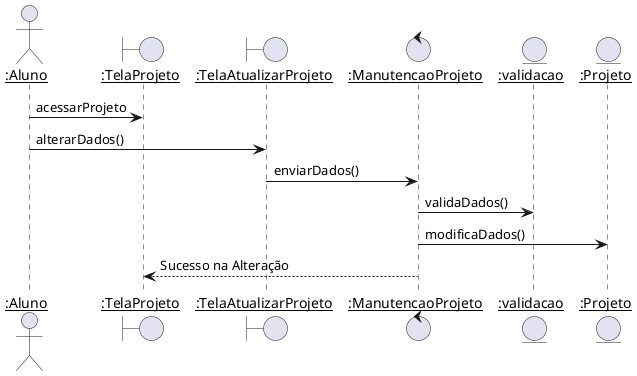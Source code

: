 @startuml alterar_projeto
skinparam sequenceParticipant underline

actor ":Aluno" as Aluno
boundary ":TelaProjeto" as TelaProjeto
boundary ":TelaAtualizarProjeto" as TelaAtualizarProjeto
control ":ManutencaoProjeto" as ManutencaoProjeto
entity ":validacao" as validacao
entity ":Projeto" as Projeto


Aluno -> TelaProjeto : acessarProjeto
Aluno -> TelaAtualizarProjeto : alterarDados()

TelaAtualizarProjeto -> ManutencaoProjeto : enviarDados()
ManutencaoProjeto -> validacao: validaDados()
ManutencaoProjeto -> Projeto : modificaDados()
ManutencaoProjeto --> TelaProjeto: Sucesso na Alteração

@enduml